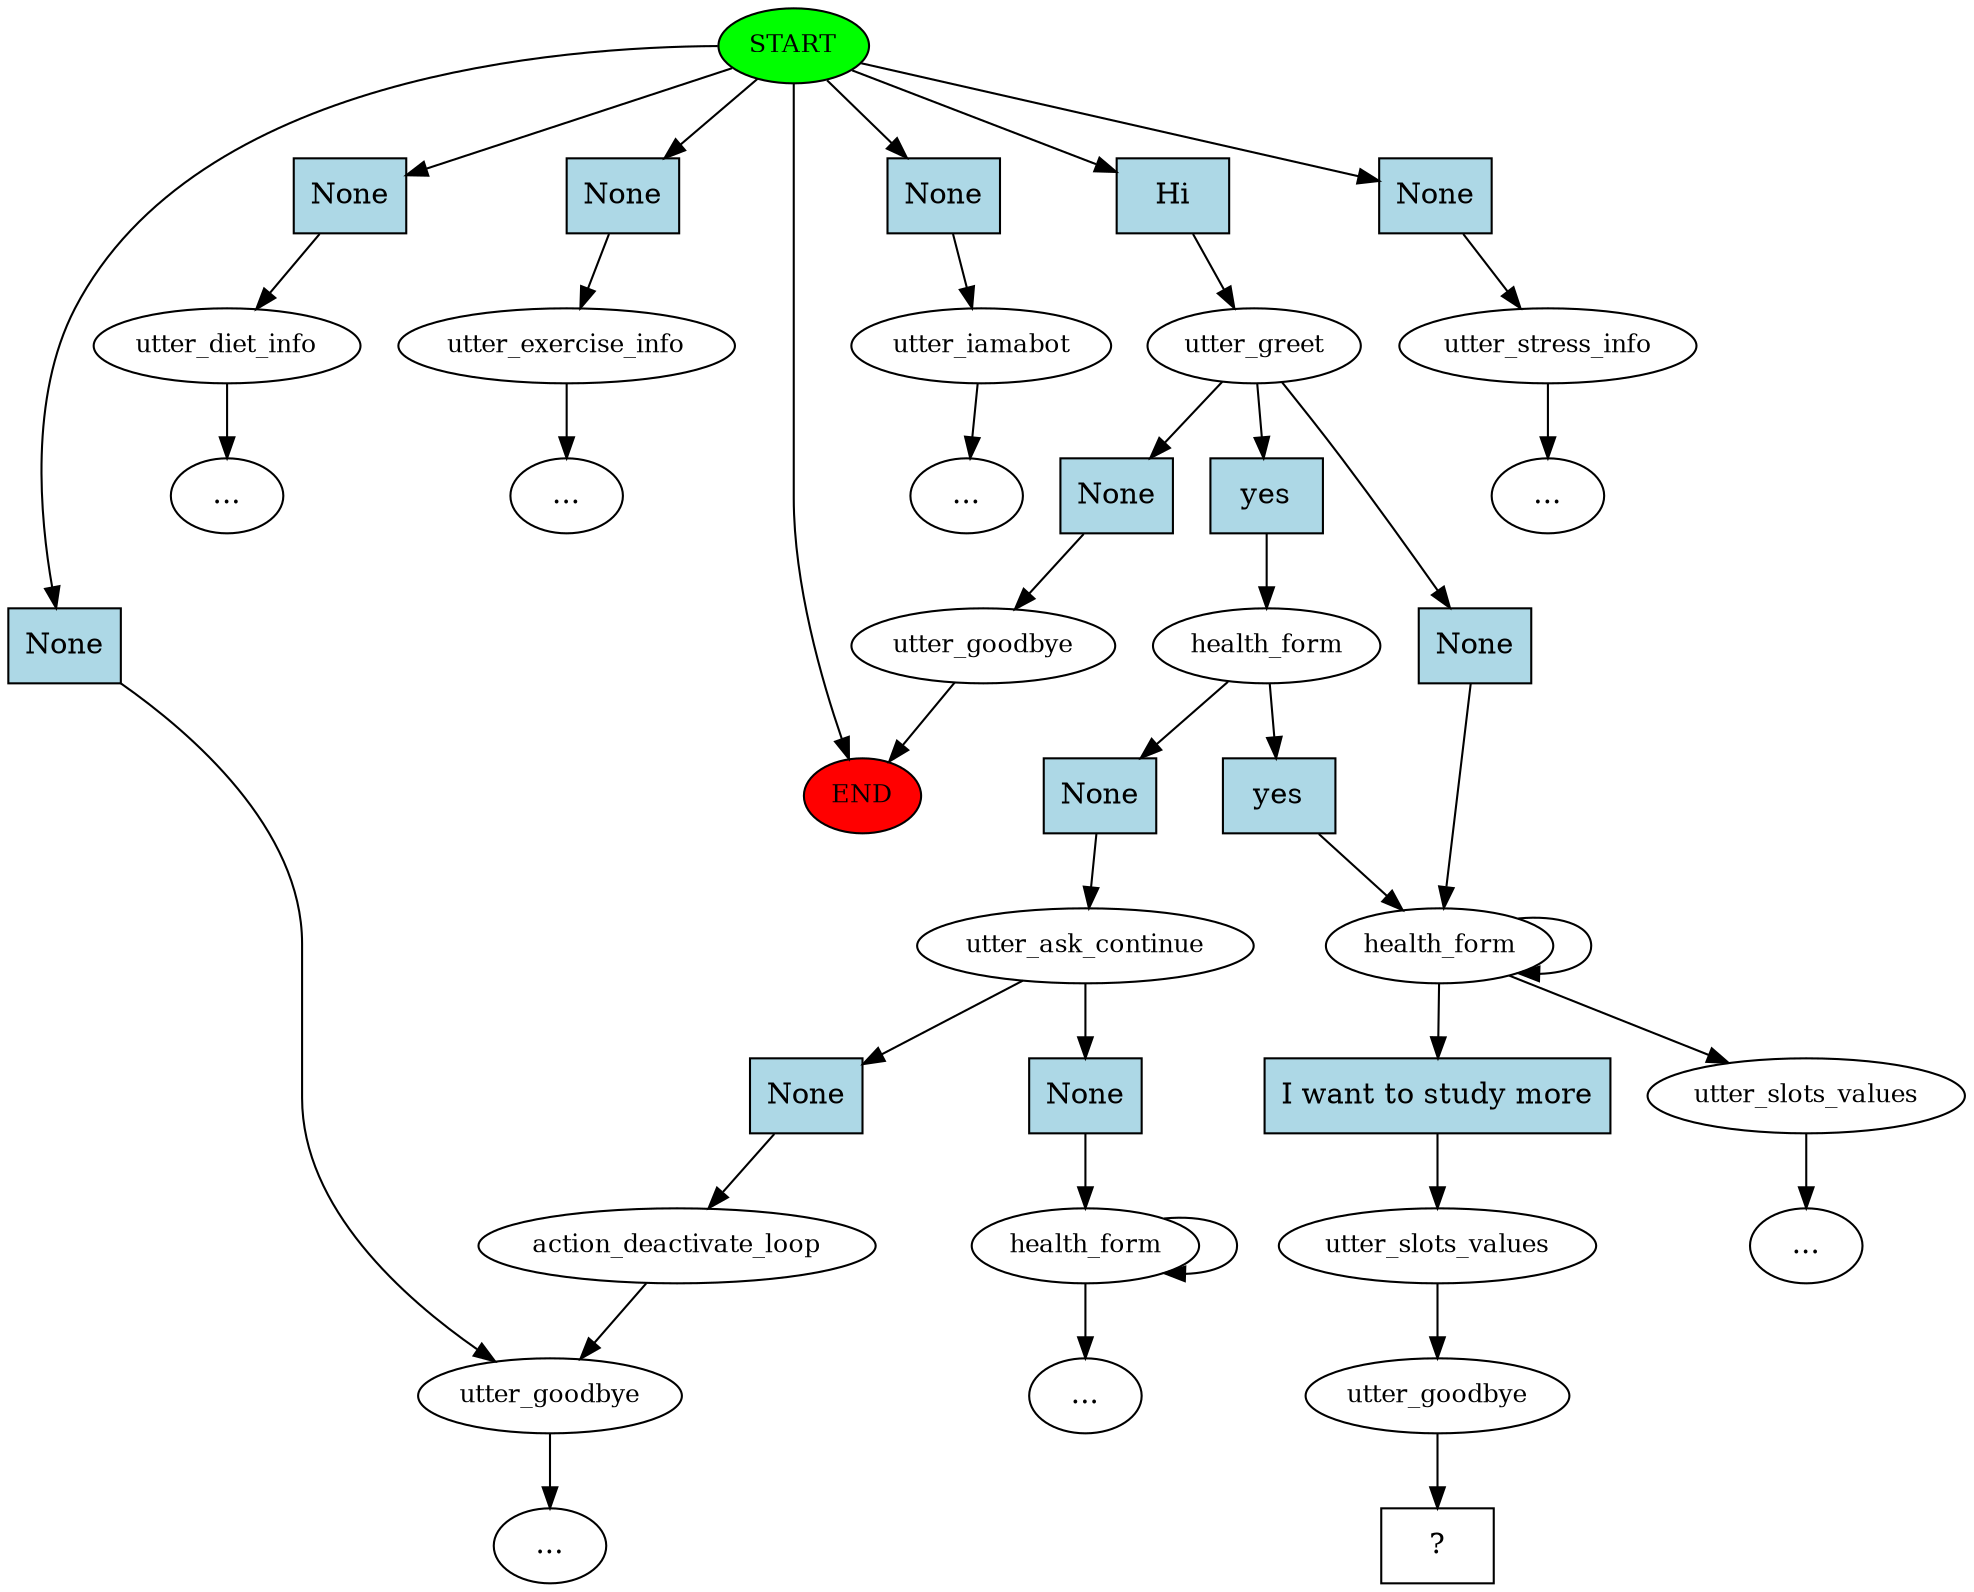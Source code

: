 digraph  {
0 [class="start active", fillcolor=green, fontsize=12, label=START, style=filled];
"-1" [class=end, fillcolor=red, fontsize=12, label=END, style=filled];
1 [class="", fontsize=12, label=utter_diet_info];
"-3" [class=ellipsis, label="..."];
2 [class="", fontsize=12, label=utter_exercise_info];
"-4" [class=ellipsis, label="..."];
3 [class="", fontsize=12, label=utter_goodbye];
4 [class="", fontsize=12, label=utter_iamabot];
"-6" [class=ellipsis, label="..."];
5 [class=active, fontsize=12, label=utter_greet];
6 [class=active, fontsize=12, label=health_form];
8 [class="", fontsize=12, label=utter_slots_values];
"-7" [class=ellipsis, label="..."];
10 [class=active, fontsize=12, label=health_form];
11 [class="", fontsize=12, label=utter_ask_continue];
12 [class="", fontsize=12, label=action_deactivate_loop];
"-8" [class=ellipsis, label="..."];
17 [class="", fontsize=12, label=health_form];
"-9" [class=ellipsis, label="..."];
20 [class="", fontsize=12, label=utter_goodbye];
21 [class="", fontsize=12, label=utter_stress_info];
"-10" [class=ellipsis, label="..."];
30 [class=active, fontsize=12, label=utter_slots_values];
31 [class=active, fontsize=12, label=utter_goodbye];
32 [class="intent dashed active", label="  ?  ", shape=rect];
33 [class=intent, fillcolor=lightblue, label=None, shape=rect, style=filled];
34 [class=intent, fillcolor=lightblue, label=None, shape=rect, style=filled];
35 [class=intent, fillcolor=lightblue, label=None, shape=rect, style=filled];
36 [class=intent, fillcolor=lightblue, label=None, shape=rect, style=filled];
37 [class="intent active", fillcolor=lightblue, label=Hi, shape=rect, style=filled];
38 [class=intent, fillcolor=lightblue, label=None, shape=rect, style=filled];
39 [class=intent, fillcolor=lightblue, label=None, shape=rect, style=filled];
40 [class="intent active", fillcolor=lightblue, label=yes, shape=rect, style=filled];
41 [class=intent, fillcolor=lightblue, label=None, shape=rect, style=filled];
42 [class="intent active", fillcolor=lightblue, label="I want to study more", shape=rect, style=filled];
43 [class=intent, fillcolor=lightblue, label=None, shape=rect, style=filled];
44 [class="intent active", fillcolor=lightblue, label=yes, shape=rect, style=filled];
45 [class=intent, fillcolor=lightblue, label=None, shape=rect, style=filled];
46 [class=intent, fillcolor=lightblue, label=None, shape=rect, style=filled];
0 -> "-1"  [class="", key=NONE, label=""];
0 -> 33  [class="", key=0];
0 -> 34  [class="", key=0];
0 -> 35  [class="", key=0];
0 -> 36  [class="", key=0];
0 -> 37  [class=active, key=0];
0 -> 38  [class="", key=0];
1 -> "-3"  [class="", key=NONE, label=""];
2 -> "-4"  [class="", key=NONE, label=""];
3 -> "-8"  [class="", key=NONE, label=""];
4 -> "-6"  [class="", key=NONE, label=""];
5 -> 39  [class="", key=0];
5 -> 40  [class=active, key=0];
5 -> 41  [class="", key=0];
6 -> 8  [class="", key=NONE, label=""];
6 -> 6  [class=active, key=NONE, label=""];
6 -> 42  [class=active, key=0];
8 -> "-7"  [class="", key=NONE, label=""];
10 -> 43  [class="", key=0];
10 -> 44  [class=active, key=0];
11 -> 45  [class="", key=0];
11 -> 46  [class="", key=0];
12 -> 3  [class="", key=NONE, label=""];
17 -> "-9"  [class="", key=NONE, label=""];
17 -> 17  [class="", key=NONE, label=""];
20 -> "-1"  [class="", key=NONE, label=""];
21 -> "-10"  [class="", key=NONE, label=""];
30 -> 31  [class=active, key=NONE, label=""];
31 -> 32  [class=active, key=NONE, label=""];
33 -> 1  [class="", key=0];
34 -> 2  [class="", key=0];
35 -> 3  [class="", key=0];
36 -> 4  [class="", key=0];
37 -> 5  [class=active, key=0];
38 -> 21  [class="", key=0];
39 -> 6  [class="", key=0];
40 -> 10  [class=active, key=0];
41 -> 20  [class="", key=0];
42 -> 30  [class=active, key=0];
43 -> 11  [class="", key=0];
44 -> 6  [class=active, key=0];
45 -> 12  [class="", key=0];
46 -> 17  [class="", key=0];
}

